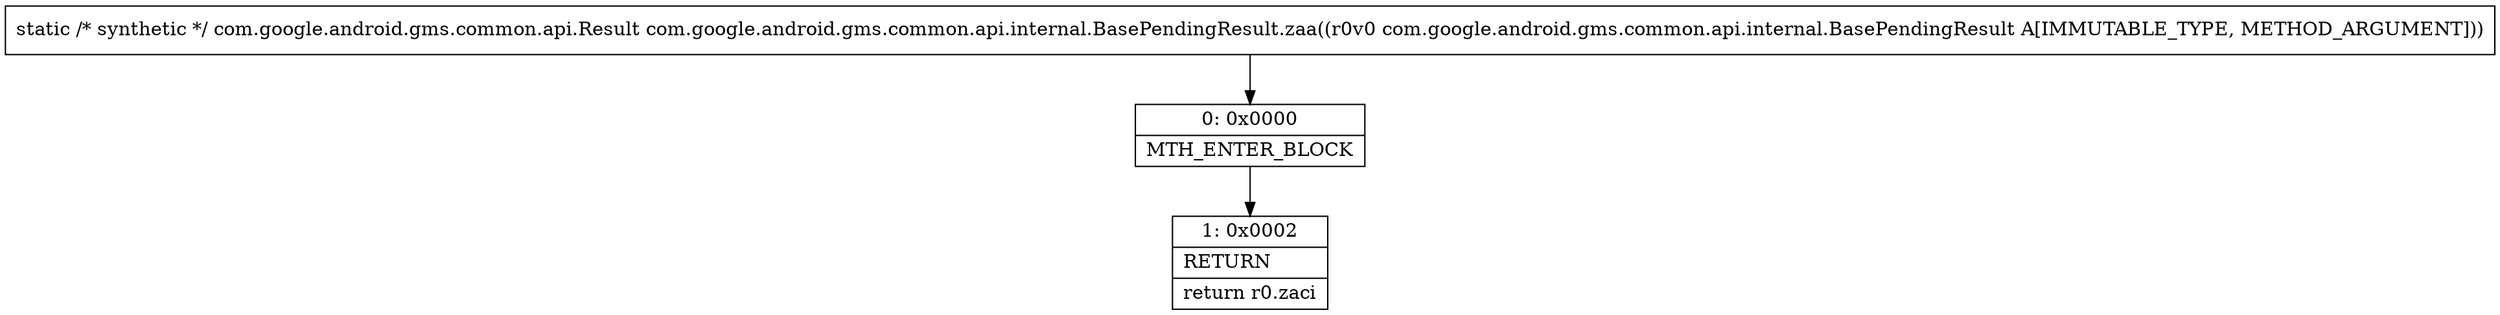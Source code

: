 digraph "CFG forcom.google.android.gms.common.api.internal.BasePendingResult.zaa(Lcom\/google\/android\/gms\/common\/api\/internal\/BasePendingResult;)Lcom\/google\/android\/gms\/common\/api\/Result;" {
Node_0 [shape=record,label="{0\:\ 0x0000|MTH_ENTER_BLOCK\l}"];
Node_1 [shape=record,label="{1\:\ 0x0002|RETURN\l|return r0.zaci\l}"];
MethodNode[shape=record,label="{static \/* synthetic *\/ com.google.android.gms.common.api.Result com.google.android.gms.common.api.internal.BasePendingResult.zaa((r0v0 com.google.android.gms.common.api.internal.BasePendingResult A[IMMUTABLE_TYPE, METHOD_ARGUMENT])) }"];
MethodNode -> Node_0;
Node_0 -> Node_1;
}

